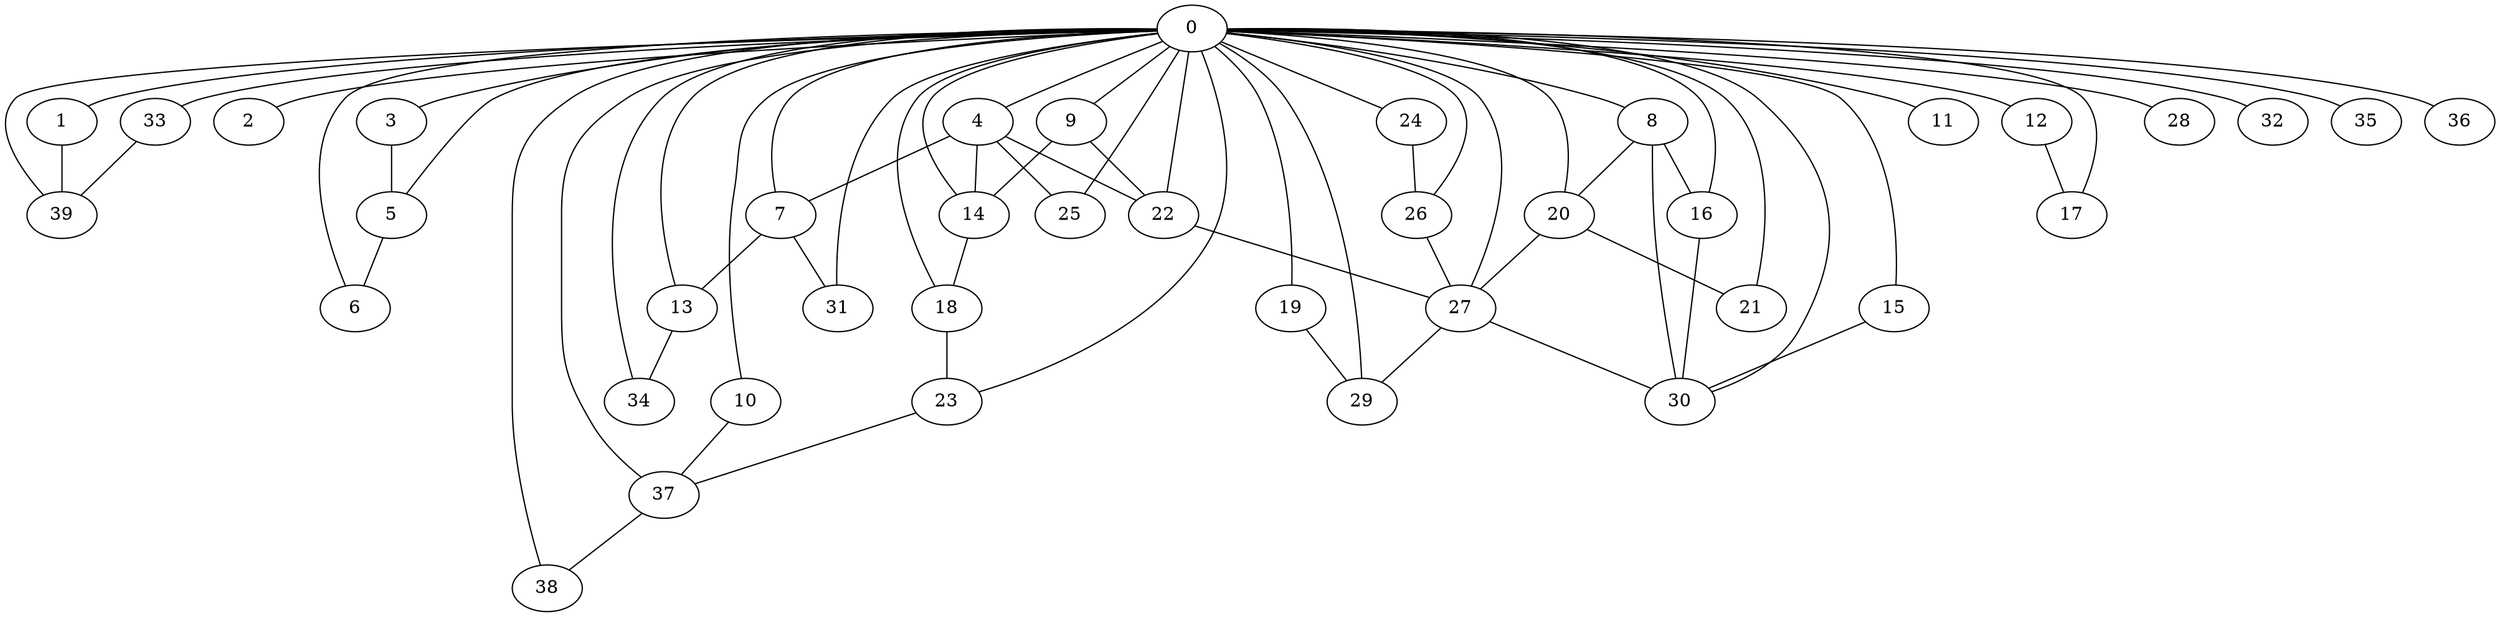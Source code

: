 
graph graphname {
    0 -- 1
0 -- 2
0 -- 3
0 -- 4
0 -- 5
0 -- 6
0 -- 7
0 -- 8
0 -- 9
0 -- 10
0 -- 11
0 -- 12
0 -- 13
0 -- 14
0 -- 15
0 -- 16
0 -- 17
0 -- 18
0 -- 19
0 -- 20
0 -- 21
0 -- 22
0 -- 23
0 -- 24
0 -- 25
0 -- 26
0 -- 27
0 -- 28
0 -- 29
0 -- 30
0 -- 31
0 -- 32
0 -- 33
0 -- 34
0 -- 35
0 -- 36
0 -- 37
0 -- 38
0 -- 39
1 -- 39
3 -- 5
4 -- 7
4 -- 22
4 -- 14
4 -- 25
5 -- 6
7 -- 31
7 -- 13
8 -- 20
8 -- 16
8 -- 30
9 -- 22
9 -- 14
10 -- 37
12 -- 17
13 -- 34
14 -- 18
15 -- 30
16 -- 30
18 -- 23
19 -- 29
20 -- 27
20 -- 21
22 -- 27
23 -- 37
24 -- 26
26 -- 27
27 -- 29
27 -- 30
33 -- 39
37 -- 38

}
